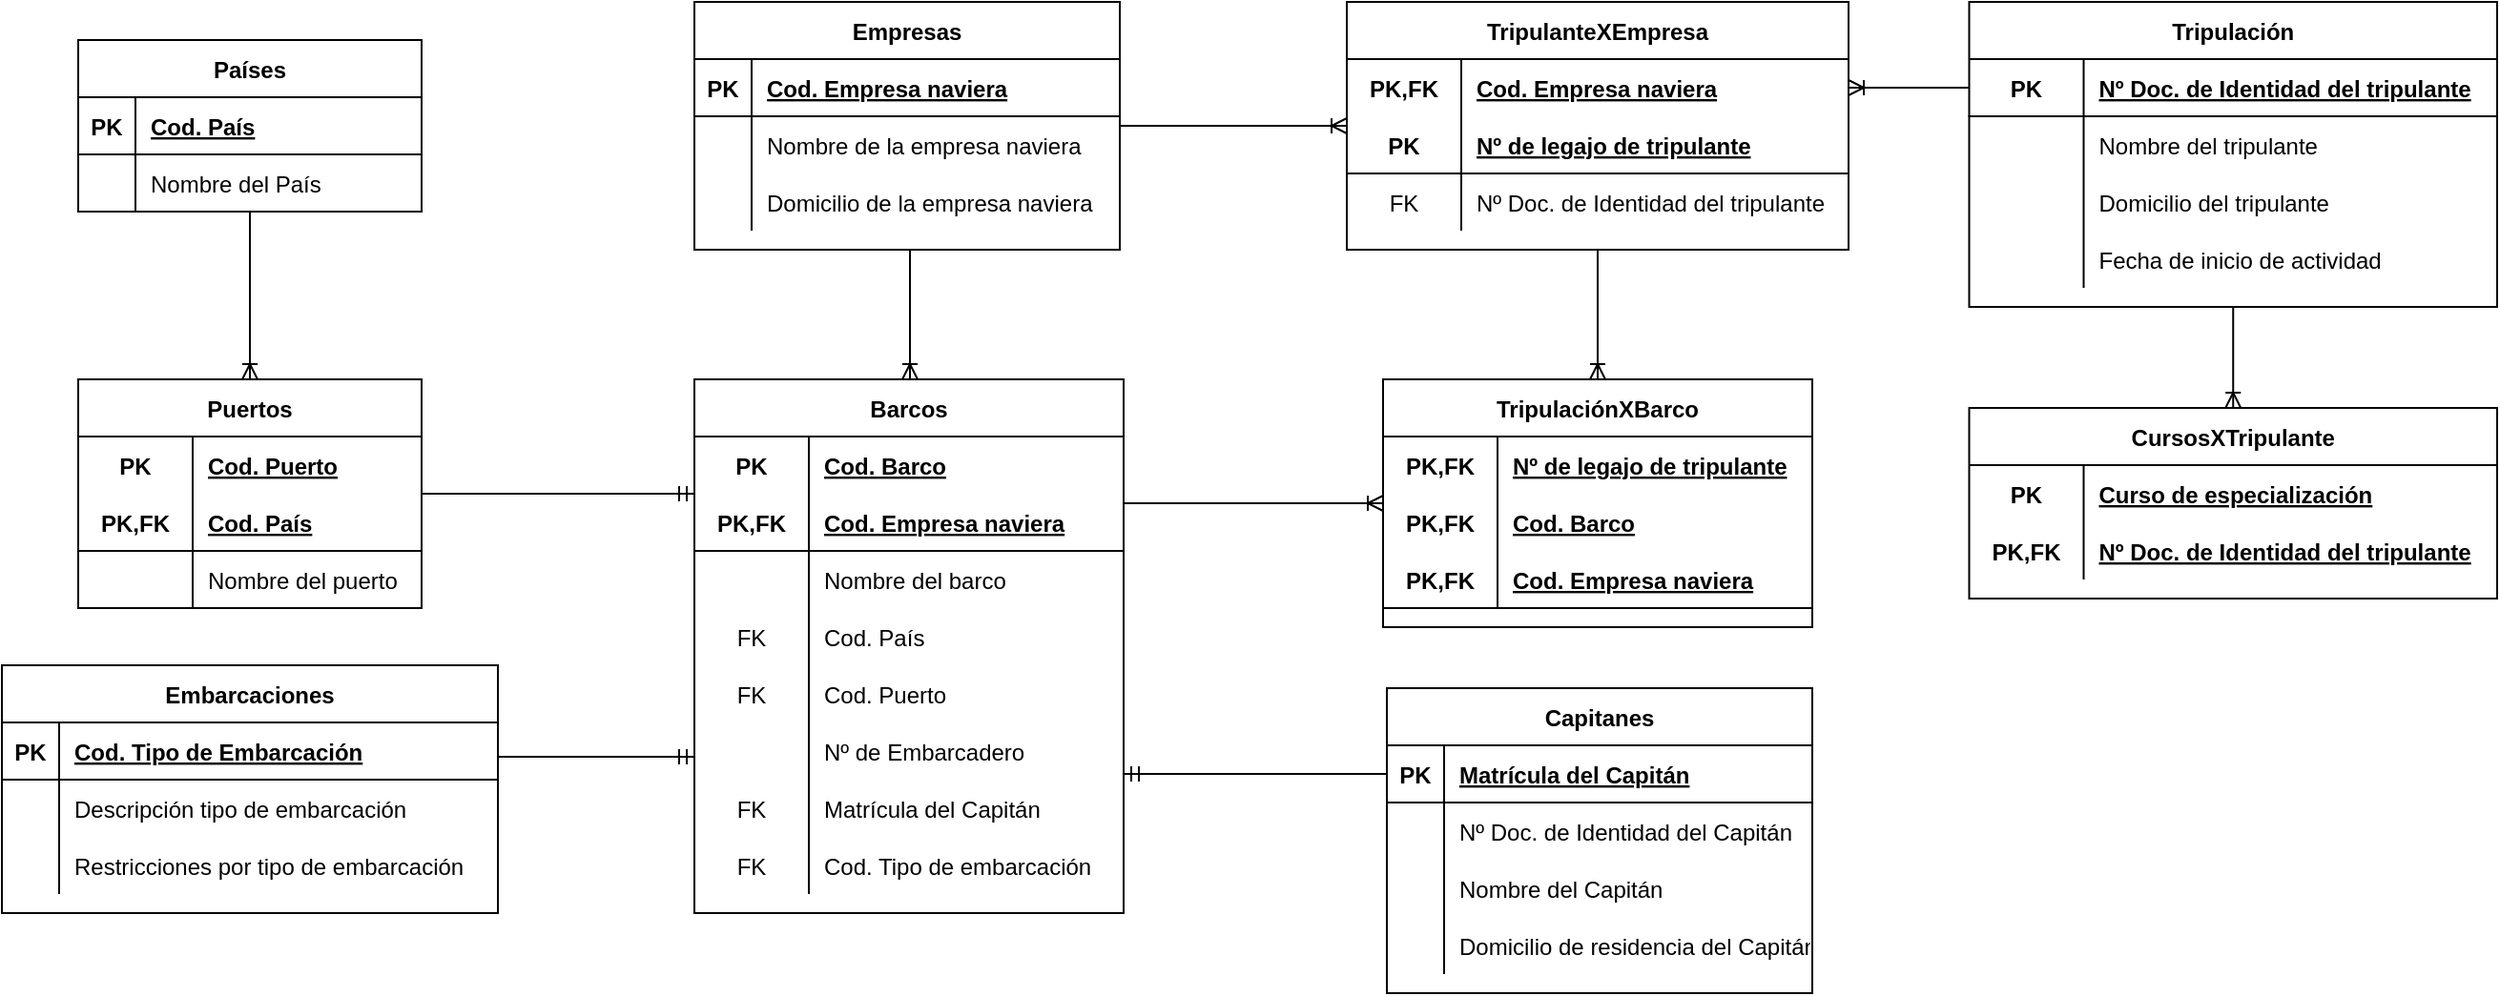 <mxfile version="14.6.0" type="github">
  <diagram id="R2lEEEUBdFMjLlhIrx00" name="Page-1">
    <mxGraphModel dx="1822" dy="1176" grid="0" gridSize="9" guides="1" tooltips="1" connect="1" arrows="1" fold="1" page="0" pageScale="1" pageWidth="850" pageHeight="1100" background="none" math="0" shadow="0" extFonts="Permanent Marker^https://fonts.googleapis.com/css?family=Permanent+Marker">
      <root>
        <mxCell id="0" />
        <mxCell id="1" parent="0" />
        <mxCell id="PJ-6n8jXcff-FLxiBfN3-61" value="Países" style="shape=table;startSize=30;container=1;collapsible=1;childLayout=tableLayout;fixedRows=1;rowLines=0;fontStyle=1;align=center;resizeLast=1;" parent="1" vertex="1">
          <mxGeometry x="-260" y="-88" width="180" height="90" as="geometry" />
        </mxCell>
        <mxCell id="PJ-6n8jXcff-FLxiBfN3-62" value="" style="shape=partialRectangle;collapsible=0;dropTarget=0;pointerEvents=0;fillColor=none;top=0;left=0;bottom=1;right=0;points=[[0,0.5],[1,0.5]];portConstraint=eastwest;" parent="PJ-6n8jXcff-FLxiBfN3-61" vertex="1">
          <mxGeometry y="30" width="180" height="30" as="geometry" />
        </mxCell>
        <mxCell id="PJ-6n8jXcff-FLxiBfN3-63" value="PK" style="shape=partialRectangle;connectable=0;fillColor=none;top=0;left=0;bottom=0;right=0;fontStyle=1;overflow=hidden;" parent="PJ-6n8jXcff-FLxiBfN3-62" vertex="1">
          <mxGeometry width="30" height="30" as="geometry" />
        </mxCell>
        <mxCell id="PJ-6n8jXcff-FLxiBfN3-64" value="Cod. País" style="shape=partialRectangle;connectable=0;fillColor=none;top=0;left=0;bottom=0;right=0;align=left;spacingLeft=6;fontStyle=5;overflow=hidden;" parent="PJ-6n8jXcff-FLxiBfN3-62" vertex="1">
          <mxGeometry x="30" width="150" height="30" as="geometry" />
        </mxCell>
        <mxCell id="PJ-6n8jXcff-FLxiBfN3-65" value="" style="shape=partialRectangle;collapsible=0;dropTarget=0;pointerEvents=0;fillColor=none;top=0;left=0;bottom=0;right=0;points=[[0,0.5],[1,0.5]];portConstraint=eastwest;" parent="PJ-6n8jXcff-FLxiBfN3-61" vertex="1">
          <mxGeometry y="60" width="180" height="30" as="geometry" />
        </mxCell>
        <mxCell id="PJ-6n8jXcff-FLxiBfN3-66" value="" style="shape=partialRectangle;connectable=0;fillColor=none;top=0;left=0;bottom=0;right=0;editable=1;overflow=hidden;" parent="PJ-6n8jXcff-FLxiBfN3-65" vertex="1">
          <mxGeometry width="30" height="30" as="geometry" />
        </mxCell>
        <mxCell id="PJ-6n8jXcff-FLxiBfN3-67" value="Nombre del País" style="shape=partialRectangle;connectable=0;fillColor=none;top=0;left=0;bottom=0;right=0;align=left;spacingLeft=6;overflow=hidden;" parent="PJ-6n8jXcff-FLxiBfN3-65" vertex="1">
          <mxGeometry x="30" width="150" height="30" as="geometry" />
        </mxCell>
        <mxCell id="RGW5aQLPj-XnxgQfSlTx-44" style="edgeStyle=orthogonalEdgeStyle;rounded=0;orthogonalLoop=1;jettySize=auto;html=1;startArrow=none;startFill=0;endArrow=ERmandOne;endFill=0;" edge="1" parent="1" source="PJ-6n8jXcff-FLxiBfN3-115" target="PJ-6n8jXcff-FLxiBfN3-143">
          <mxGeometry relative="1" as="geometry">
            <Array as="points">
              <mxPoint x="45" y="150" />
              <mxPoint x="45" y="150" />
            </Array>
          </mxGeometry>
        </mxCell>
        <mxCell id="PJ-6n8jXcff-FLxiBfN3-115" value="Puertos" style="shape=table;startSize=30;container=1;collapsible=1;childLayout=tableLayout;fixedRows=1;rowLines=0;fontStyle=1;align=center;resizeLast=1;" parent="1" vertex="1">
          <mxGeometry x="-260" y="90" width="180" height="120" as="geometry" />
        </mxCell>
        <mxCell id="PJ-6n8jXcff-FLxiBfN3-116" value="" style="shape=partialRectangle;collapsible=0;dropTarget=0;pointerEvents=0;fillColor=none;top=0;left=0;bottom=0;right=0;points=[[0,0.5],[1,0.5]];portConstraint=eastwest;" parent="PJ-6n8jXcff-FLxiBfN3-115" vertex="1">
          <mxGeometry y="30" width="180" height="30" as="geometry" />
        </mxCell>
        <mxCell id="PJ-6n8jXcff-FLxiBfN3-117" value="PK" style="shape=partialRectangle;connectable=0;fillColor=none;top=0;left=0;bottom=0;right=0;fontStyle=1;overflow=hidden;" parent="PJ-6n8jXcff-FLxiBfN3-116" vertex="1">
          <mxGeometry width="60" height="30" as="geometry" />
        </mxCell>
        <mxCell id="PJ-6n8jXcff-FLxiBfN3-118" value="Cod. Puerto" style="shape=partialRectangle;connectable=0;fillColor=none;top=0;left=0;bottom=0;right=0;align=left;spacingLeft=6;fontStyle=5;overflow=hidden;" parent="PJ-6n8jXcff-FLxiBfN3-116" vertex="1">
          <mxGeometry x="60" width="120" height="30" as="geometry" />
        </mxCell>
        <mxCell id="PJ-6n8jXcff-FLxiBfN3-119" value="" style="shape=partialRectangle;collapsible=0;dropTarget=0;pointerEvents=0;fillColor=none;top=0;left=0;bottom=1;right=0;points=[[0,0.5],[1,0.5]];portConstraint=eastwest;" parent="PJ-6n8jXcff-FLxiBfN3-115" vertex="1">
          <mxGeometry y="60" width="180" height="30" as="geometry" />
        </mxCell>
        <mxCell id="PJ-6n8jXcff-FLxiBfN3-120" value="PK,FK" style="shape=partialRectangle;connectable=0;fillColor=none;top=0;left=0;bottom=0;right=0;fontStyle=1;overflow=hidden;" parent="PJ-6n8jXcff-FLxiBfN3-119" vertex="1">
          <mxGeometry width="60" height="30" as="geometry" />
        </mxCell>
        <mxCell id="PJ-6n8jXcff-FLxiBfN3-121" value="Cod. País" style="shape=partialRectangle;connectable=0;fillColor=none;top=0;left=0;bottom=0;right=0;align=left;spacingLeft=6;fontStyle=5;overflow=hidden;" parent="PJ-6n8jXcff-FLxiBfN3-119" vertex="1">
          <mxGeometry x="60" width="120" height="30" as="geometry" />
        </mxCell>
        <mxCell id="PJ-6n8jXcff-FLxiBfN3-122" value="" style="shape=partialRectangle;collapsible=0;dropTarget=0;pointerEvents=0;fillColor=none;top=0;left=0;bottom=0;right=0;points=[[0,0.5],[1,0.5]];portConstraint=eastwest;" parent="PJ-6n8jXcff-FLxiBfN3-115" vertex="1">
          <mxGeometry y="90" width="180" height="30" as="geometry" />
        </mxCell>
        <mxCell id="PJ-6n8jXcff-FLxiBfN3-123" value="" style="shape=partialRectangle;connectable=0;fillColor=none;top=0;left=0;bottom=0;right=0;editable=1;overflow=hidden;" parent="PJ-6n8jXcff-FLxiBfN3-122" vertex="1">
          <mxGeometry width="60" height="30" as="geometry" />
        </mxCell>
        <mxCell id="PJ-6n8jXcff-FLxiBfN3-124" value="Nombre del puerto" style="shape=partialRectangle;connectable=0;fillColor=none;top=0;left=0;bottom=0;right=0;align=left;spacingLeft=6;overflow=hidden;" parent="PJ-6n8jXcff-FLxiBfN3-122" vertex="1">
          <mxGeometry x="60" width="120" height="30" as="geometry" />
        </mxCell>
        <mxCell id="RGW5aQLPj-XnxgQfSlTx-45" style="edgeStyle=orthogonalEdgeStyle;rounded=0;orthogonalLoop=1;jettySize=auto;html=1;startArrow=none;startFill=0;endArrow=ERmandOne;endFill=0;" edge="1" parent="1" source="PJ-6n8jXcff-FLxiBfN3-129" target="PJ-6n8jXcff-FLxiBfN3-143">
          <mxGeometry relative="1" as="geometry">
            <Array as="points">
              <mxPoint x="18" y="288" />
              <mxPoint x="18" y="288" />
            </Array>
          </mxGeometry>
        </mxCell>
        <mxCell id="PJ-6n8jXcff-FLxiBfN3-129" value="Embarcaciones" style="shape=table;startSize=30;container=1;collapsible=1;childLayout=tableLayout;fixedRows=1;rowLines=0;fontStyle=1;align=center;resizeLast=1;" parent="1" vertex="1">
          <mxGeometry x="-300" y="240" width="260" height="130" as="geometry" />
        </mxCell>
        <mxCell id="PJ-6n8jXcff-FLxiBfN3-130" value="" style="shape=partialRectangle;collapsible=0;dropTarget=0;pointerEvents=0;fillColor=none;top=0;left=0;bottom=1;right=0;points=[[0,0.5],[1,0.5]];portConstraint=eastwest;" parent="PJ-6n8jXcff-FLxiBfN3-129" vertex="1">
          <mxGeometry y="30" width="260" height="30" as="geometry" />
        </mxCell>
        <mxCell id="PJ-6n8jXcff-FLxiBfN3-131" value="PK" style="shape=partialRectangle;connectable=0;fillColor=none;top=0;left=0;bottom=0;right=0;fontStyle=1;overflow=hidden;" parent="PJ-6n8jXcff-FLxiBfN3-130" vertex="1">
          <mxGeometry width="30" height="30" as="geometry" />
        </mxCell>
        <mxCell id="PJ-6n8jXcff-FLxiBfN3-132" value="Cod. Tipo de Embarcación" style="shape=partialRectangle;connectable=0;fillColor=none;top=0;left=0;bottom=0;right=0;align=left;spacingLeft=6;fontStyle=5;overflow=hidden;" parent="PJ-6n8jXcff-FLxiBfN3-130" vertex="1">
          <mxGeometry x="30" width="230" height="30" as="geometry" />
        </mxCell>
        <mxCell id="PJ-6n8jXcff-FLxiBfN3-133" value="" style="shape=partialRectangle;collapsible=0;dropTarget=0;pointerEvents=0;fillColor=none;top=0;left=0;bottom=0;right=0;points=[[0,0.5],[1,0.5]];portConstraint=eastwest;" parent="PJ-6n8jXcff-FLxiBfN3-129" vertex="1">
          <mxGeometry y="60" width="260" height="30" as="geometry" />
        </mxCell>
        <mxCell id="PJ-6n8jXcff-FLxiBfN3-134" value="" style="shape=partialRectangle;connectable=0;fillColor=none;top=0;left=0;bottom=0;right=0;editable=1;overflow=hidden;" parent="PJ-6n8jXcff-FLxiBfN3-133" vertex="1">
          <mxGeometry width="30" height="30" as="geometry" />
        </mxCell>
        <mxCell id="PJ-6n8jXcff-FLxiBfN3-135" value="Descripción tipo de embarcación" style="shape=partialRectangle;connectable=0;fillColor=none;top=0;left=0;bottom=0;right=0;align=left;spacingLeft=6;overflow=hidden;" parent="PJ-6n8jXcff-FLxiBfN3-133" vertex="1">
          <mxGeometry x="30" width="230" height="30" as="geometry" />
        </mxCell>
        <mxCell id="PJ-6n8jXcff-FLxiBfN3-136" value="" style="shape=partialRectangle;collapsible=0;dropTarget=0;pointerEvents=0;fillColor=none;top=0;left=0;bottom=0;right=0;points=[[0,0.5],[1,0.5]];portConstraint=eastwest;" parent="PJ-6n8jXcff-FLxiBfN3-129" vertex="1">
          <mxGeometry y="90" width="260" height="30" as="geometry" />
        </mxCell>
        <mxCell id="PJ-6n8jXcff-FLxiBfN3-137" value="" style="shape=partialRectangle;connectable=0;fillColor=none;top=0;left=0;bottom=0;right=0;editable=1;overflow=hidden;" parent="PJ-6n8jXcff-FLxiBfN3-136" vertex="1">
          <mxGeometry width="30" height="30" as="geometry" />
        </mxCell>
        <mxCell id="PJ-6n8jXcff-FLxiBfN3-138" value="Restricciones por tipo de embarcación" style="shape=partialRectangle;connectable=0;fillColor=none;top=0;left=0;bottom=0;right=0;align=left;spacingLeft=6;overflow=hidden;" parent="PJ-6n8jXcff-FLxiBfN3-136" vertex="1">
          <mxGeometry x="30" width="230" height="30" as="geometry" />
        </mxCell>
        <mxCell id="PJ-6n8jXcff-FLxiBfN3-143" value="Barcos" style="shape=table;startSize=30;container=1;collapsible=1;childLayout=tableLayout;fixedRows=1;rowLines=0;fontStyle=1;align=center;resizeLast=1;" parent="1" vertex="1">
          <mxGeometry x="63" y="90" width="225" height="280" as="geometry" />
        </mxCell>
        <mxCell id="PJ-6n8jXcff-FLxiBfN3-144" value="" style="shape=partialRectangle;collapsible=0;dropTarget=0;pointerEvents=0;fillColor=none;top=0;left=0;bottom=0;right=0;points=[[0,0.5],[1,0.5]];portConstraint=eastwest;" parent="PJ-6n8jXcff-FLxiBfN3-143" vertex="1">
          <mxGeometry y="30" width="225" height="30" as="geometry" />
        </mxCell>
        <mxCell id="PJ-6n8jXcff-FLxiBfN3-145" value="PK" style="shape=partialRectangle;connectable=0;fillColor=none;top=0;left=0;bottom=0;right=0;fontStyle=1;overflow=hidden;" parent="PJ-6n8jXcff-FLxiBfN3-144" vertex="1">
          <mxGeometry width="60" height="30" as="geometry" />
        </mxCell>
        <mxCell id="PJ-6n8jXcff-FLxiBfN3-146" value="Cod. Barco" style="shape=partialRectangle;connectable=0;fillColor=none;top=0;left=0;bottom=0;right=0;align=left;spacingLeft=6;fontStyle=5;overflow=hidden;" parent="PJ-6n8jXcff-FLxiBfN3-144" vertex="1">
          <mxGeometry x="60" width="165" height="30" as="geometry" />
        </mxCell>
        <mxCell id="PJ-6n8jXcff-FLxiBfN3-147" value="" style="shape=partialRectangle;collapsible=0;dropTarget=0;pointerEvents=0;fillColor=none;top=0;left=0;bottom=1;right=0;points=[[0,0.5],[1,0.5]];portConstraint=eastwest;" parent="PJ-6n8jXcff-FLxiBfN3-143" vertex="1">
          <mxGeometry y="60" width="225" height="30" as="geometry" />
        </mxCell>
        <mxCell id="PJ-6n8jXcff-FLxiBfN3-148" value="PK,FK" style="shape=partialRectangle;connectable=0;fillColor=none;top=0;left=0;bottom=0;right=0;fontStyle=1;overflow=hidden;" parent="PJ-6n8jXcff-FLxiBfN3-147" vertex="1">
          <mxGeometry width="60" height="30" as="geometry" />
        </mxCell>
        <mxCell id="PJ-6n8jXcff-FLxiBfN3-149" value="Cod. Empresa naviera" style="shape=partialRectangle;connectable=0;fillColor=none;top=0;left=0;bottom=0;right=0;align=left;spacingLeft=6;fontStyle=5;overflow=hidden;" parent="PJ-6n8jXcff-FLxiBfN3-147" vertex="1">
          <mxGeometry x="60" width="165" height="30" as="geometry" />
        </mxCell>
        <mxCell id="PJ-6n8jXcff-FLxiBfN3-150" value="" style="shape=partialRectangle;collapsible=0;dropTarget=0;pointerEvents=0;fillColor=none;top=0;left=0;bottom=0;right=0;points=[[0,0.5],[1,0.5]];portConstraint=eastwest;" parent="PJ-6n8jXcff-FLxiBfN3-143" vertex="1">
          <mxGeometry y="90" width="225" height="30" as="geometry" />
        </mxCell>
        <mxCell id="PJ-6n8jXcff-FLxiBfN3-151" value="" style="shape=partialRectangle;connectable=0;fillColor=none;top=0;left=0;bottom=0;right=0;editable=1;overflow=hidden;" parent="PJ-6n8jXcff-FLxiBfN3-150" vertex="1">
          <mxGeometry width="60" height="30" as="geometry" />
        </mxCell>
        <mxCell id="PJ-6n8jXcff-FLxiBfN3-152" value="Nombre del barco" style="shape=partialRectangle;connectable=0;fillColor=none;top=0;left=0;bottom=0;right=0;align=left;spacingLeft=6;overflow=hidden;" parent="PJ-6n8jXcff-FLxiBfN3-150" vertex="1">
          <mxGeometry x="60" width="165" height="30" as="geometry" />
        </mxCell>
        <mxCell id="PJ-6n8jXcff-FLxiBfN3-153" value="" style="shape=partialRectangle;collapsible=0;dropTarget=0;pointerEvents=0;fillColor=none;top=0;left=0;bottom=0;right=0;points=[[0,0.5],[1,0.5]];portConstraint=eastwest;" parent="PJ-6n8jXcff-FLxiBfN3-143" vertex="1">
          <mxGeometry y="120" width="225" height="30" as="geometry" />
        </mxCell>
        <mxCell id="PJ-6n8jXcff-FLxiBfN3-154" value="FK" style="shape=partialRectangle;connectable=0;fillColor=none;top=0;left=0;bottom=0;right=0;editable=1;overflow=hidden;" parent="PJ-6n8jXcff-FLxiBfN3-153" vertex="1">
          <mxGeometry width="60" height="30" as="geometry" />
        </mxCell>
        <mxCell id="PJ-6n8jXcff-FLxiBfN3-155" value="Cod. País" style="shape=partialRectangle;connectable=0;fillColor=none;top=0;left=0;bottom=0;right=0;align=left;spacingLeft=6;overflow=hidden;" parent="PJ-6n8jXcff-FLxiBfN3-153" vertex="1">
          <mxGeometry x="60" width="165" height="30" as="geometry" />
        </mxCell>
        <mxCell id="PJ-6n8jXcff-FLxiBfN3-171" style="shape=partialRectangle;collapsible=0;dropTarget=0;pointerEvents=0;fillColor=none;top=0;left=0;bottom=0;right=0;points=[[0,0.5],[1,0.5]];portConstraint=eastwest;" parent="PJ-6n8jXcff-FLxiBfN3-143" vertex="1">
          <mxGeometry y="150" width="225" height="30" as="geometry" />
        </mxCell>
        <mxCell id="PJ-6n8jXcff-FLxiBfN3-172" value="FK" style="shape=partialRectangle;connectable=0;fillColor=none;top=0;left=0;bottom=0;right=0;editable=1;overflow=hidden;" parent="PJ-6n8jXcff-FLxiBfN3-171" vertex="1">
          <mxGeometry width="60" height="30" as="geometry" />
        </mxCell>
        <mxCell id="PJ-6n8jXcff-FLxiBfN3-173" value="Cod. Puerto" style="shape=partialRectangle;connectable=0;fillColor=none;top=0;left=0;bottom=0;right=0;align=left;spacingLeft=6;overflow=hidden;" parent="PJ-6n8jXcff-FLxiBfN3-171" vertex="1">
          <mxGeometry x="60" width="165" height="30" as="geometry" />
        </mxCell>
        <mxCell id="PJ-6n8jXcff-FLxiBfN3-168" style="shape=partialRectangle;collapsible=0;dropTarget=0;pointerEvents=0;fillColor=none;top=0;left=0;bottom=0;right=0;points=[[0,0.5],[1,0.5]];portConstraint=eastwest;" parent="PJ-6n8jXcff-FLxiBfN3-143" vertex="1">
          <mxGeometry y="180" width="225" height="30" as="geometry" />
        </mxCell>
        <mxCell id="PJ-6n8jXcff-FLxiBfN3-169" style="shape=partialRectangle;connectable=0;fillColor=none;top=0;left=0;bottom=0;right=0;editable=1;overflow=hidden;" parent="PJ-6n8jXcff-FLxiBfN3-168" vertex="1">
          <mxGeometry width="60" height="30" as="geometry" />
        </mxCell>
        <mxCell id="PJ-6n8jXcff-FLxiBfN3-170" value="Nº de Embarcadero" style="shape=partialRectangle;connectable=0;fillColor=none;top=0;left=0;bottom=0;right=0;align=left;spacingLeft=6;overflow=hidden;" parent="PJ-6n8jXcff-FLxiBfN3-168" vertex="1">
          <mxGeometry x="60" width="165" height="30" as="geometry" />
        </mxCell>
        <mxCell id="PJ-6n8jXcff-FLxiBfN3-165" style="shape=partialRectangle;collapsible=0;dropTarget=0;pointerEvents=0;fillColor=none;top=0;left=0;bottom=0;right=0;points=[[0,0.5],[1,0.5]];portConstraint=eastwest;" parent="PJ-6n8jXcff-FLxiBfN3-143" vertex="1">
          <mxGeometry y="210" width="225" height="30" as="geometry" />
        </mxCell>
        <mxCell id="PJ-6n8jXcff-FLxiBfN3-166" value="FK" style="shape=partialRectangle;connectable=0;fillColor=none;top=0;left=0;bottom=0;right=0;editable=1;overflow=hidden;" parent="PJ-6n8jXcff-FLxiBfN3-165" vertex="1">
          <mxGeometry width="60" height="30" as="geometry" />
        </mxCell>
        <mxCell id="PJ-6n8jXcff-FLxiBfN3-167" value="Matrícula del Capitán" style="shape=partialRectangle;connectable=0;fillColor=none;top=0;left=0;bottom=0;right=0;align=left;spacingLeft=6;overflow=hidden;" parent="PJ-6n8jXcff-FLxiBfN3-165" vertex="1">
          <mxGeometry x="60" width="165" height="30" as="geometry" />
        </mxCell>
        <mxCell id="PJ-6n8jXcff-FLxiBfN3-162" style="shape=partialRectangle;collapsible=0;dropTarget=0;pointerEvents=0;fillColor=none;top=0;left=0;bottom=0;right=0;points=[[0,0.5],[1,0.5]];portConstraint=eastwest;" parent="PJ-6n8jXcff-FLxiBfN3-143" vertex="1">
          <mxGeometry y="240" width="225" height="30" as="geometry" />
        </mxCell>
        <mxCell id="PJ-6n8jXcff-FLxiBfN3-163" value="FK" style="shape=partialRectangle;connectable=0;fillColor=none;top=0;left=0;bottom=0;right=0;editable=1;overflow=hidden;" parent="PJ-6n8jXcff-FLxiBfN3-162" vertex="1">
          <mxGeometry width="60" height="30" as="geometry" />
        </mxCell>
        <mxCell id="PJ-6n8jXcff-FLxiBfN3-164" value="Cod. Tipo de embarcación" style="shape=partialRectangle;connectable=0;fillColor=none;top=0;left=0;bottom=0;right=0;align=left;spacingLeft=6;overflow=hidden;" parent="PJ-6n8jXcff-FLxiBfN3-162" vertex="1">
          <mxGeometry x="60" width="165" height="30" as="geometry" />
        </mxCell>
        <mxCell id="RGW5aQLPj-XnxgQfSlTx-39" style="edgeStyle=orthogonalEdgeStyle;rounded=0;orthogonalLoop=1;jettySize=auto;html=1;endArrow=ERoneToMany;endFill=0;" edge="1" parent="1" source="PJ-6n8jXcff-FLxiBfN3-175" target="RGW5aQLPj-XnxgQfSlTx-26">
          <mxGeometry relative="1" as="geometry" />
        </mxCell>
        <mxCell id="PJ-6n8jXcff-FLxiBfN3-175" value="Empresas" style="shape=table;startSize=30;container=1;collapsible=1;childLayout=tableLayout;fixedRows=1;rowLines=0;fontStyle=1;align=center;resizeLast=1;" parent="1" vertex="1">
          <mxGeometry x="63" y="-108" width="223" height="130" as="geometry" />
        </mxCell>
        <mxCell id="PJ-6n8jXcff-FLxiBfN3-176" value="" style="shape=partialRectangle;collapsible=0;dropTarget=0;pointerEvents=0;fillColor=none;top=0;left=0;bottom=1;right=0;points=[[0,0.5],[1,0.5]];portConstraint=eastwest;" parent="PJ-6n8jXcff-FLxiBfN3-175" vertex="1">
          <mxGeometry y="30" width="223" height="30" as="geometry" />
        </mxCell>
        <mxCell id="PJ-6n8jXcff-FLxiBfN3-177" value="PK" style="shape=partialRectangle;connectable=0;fillColor=none;top=0;left=0;bottom=0;right=0;fontStyle=1;overflow=hidden;" parent="PJ-6n8jXcff-FLxiBfN3-176" vertex="1">
          <mxGeometry width="30" height="30" as="geometry" />
        </mxCell>
        <mxCell id="PJ-6n8jXcff-FLxiBfN3-178" value="Cod. Empresa naviera" style="shape=partialRectangle;connectable=0;fillColor=none;top=0;left=0;bottom=0;right=0;align=left;spacingLeft=6;fontStyle=5;overflow=hidden;" parent="PJ-6n8jXcff-FLxiBfN3-176" vertex="1">
          <mxGeometry x="30" width="193" height="30" as="geometry" />
        </mxCell>
        <mxCell id="PJ-6n8jXcff-FLxiBfN3-179" value="" style="shape=partialRectangle;collapsible=0;dropTarget=0;pointerEvents=0;fillColor=none;top=0;left=0;bottom=0;right=0;points=[[0,0.5],[1,0.5]];portConstraint=eastwest;" parent="PJ-6n8jXcff-FLxiBfN3-175" vertex="1">
          <mxGeometry y="60" width="223" height="30" as="geometry" />
        </mxCell>
        <mxCell id="PJ-6n8jXcff-FLxiBfN3-180" value="" style="shape=partialRectangle;connectable=0;fillColor=none;top=0;left=0;bottom=0;right=0;editable=1;overflow=hidden;" parent="PJ-6n8jXcff-FLxiBfN3-179" vertex="1">
          <mxGeometry width="30" height="30" as="geometry" />
        </mxCell>
        <mxCell id="PJ-6n8jXcff-FLxiBfN3-181" value="Nombre de la empresa naviera" style="shape=partialRectangle;connectable=0;fillColor=none;top=0;left=0;bottom=0;right=0;align=left;spacingLeft=6;overflow=hidden;" parent="PJ-6n8jXcff-FLxiBfN3-179" vertex="1">
          <mxGeometry x="30" width="193" height="30" as="geometry" />
        </mxCell>
        <mxCell id="PJ-6n8jXcff-FLxiBfN3-182" value="" style="shape=partialRectangle;collapsible=0;dropTarget=0;pointerEvents=0;fillColor=none;top=0;left=0;bottom=0;right=0;points=[[0,0.5],[1,0.5]];portConstraint=eastwest;" parent="PJ-6n8jXcff-FLxiBfN3-175" vertex="1">
          <mxGeometry y="90" width="223" height="30" as="geometry" />
        </mxCell>
        <mxCell id="PJ-6n8jXcff-FLxiBfN3-183" value="" style="shape=partialRectangle;connectable=0;fillColor=none;top=0;left=0;bottom=0;right=0;editable=1;overflow=hidden;" parent="PJ-6n8jXcff-FLxiBfN3-182" vertex="1">
          <mxGeometry width="30" height="30" as="geometry" />
        </mxCell>
        <mxCell id="PJ-6n8jXcff-FLxiBfN3-184" value="Domicilio de la empresa naviera" style="shape=partialRectangle;connectable=0;fillColor=none;top=0;left=0;bottom=0;right=0;align=left;spacingLeft=6;overflow=hidden;" parent="PJ-6n8jXcff-FLxiBfN3-182" vertex="1">
          <mxGeometry x="30" width="193" height="30" as="geometry" />
        </mxCell>
        <mxCell id="PJ-6n8jXcff-FLxiBfN3-220" value="TripulaciónXBarco" style="shape=table;startSize=30;container=1;collapsible=1;childLayout=tableLayout;fixedRows=1;rowLines=0;fontStyle=1;align=center;resizeLast=1;" parent="1" vertex="1">
          <mxGeometry x="424" y="90" width="225" height="130" as="geometry" />
        </mxCell>
        <mxCell id="PJ-6n8jXcff-FLxiBfN3-221" value="" style="shape=partialRectangle;collapsible=0;dropTarget=0;pointerEvents=0;fillColor=none;top=0;left=0;bottom=0;right=0;points=[[0,0.5],[1,0.5]];portConstraint=eastwest;" parent="PJ-6n8jXcff-FLxiBfN3-220" vertex="1">
          <mxGeometry y="30" width="225" height="30" as="geometry" />
        </mxCell>
        <mxCell id="PJ-6n8jXcff-FLxiBfN3-222" value="PK,FK" style="shape=partialRectangle;connectable=0;fillColor=none;top=0;left=0;bottom=0;right=0;fontStyle=1;overflow=hidden;" parent="PJ-6n8jXcff-FLxiBfN3-221" vertex="1">
          <mxGeometry width="60" height="30" as="geometry" />
        </mxCell>
        <mxCell id="PJ-6n8jXcff-FLxiBfN3-223" value="Nº de legajo de tripulante" style="shape=partialRectangle;connectable=0;fillColor=none;top=0;left=0;bottom=0;right=0;align=left;spacingLeft=6;fontStyle=5;overflow=hidden;" parent="PJ-6n8jXcff-FLxiBfN3-221" vertex="1">
          <mxGeometry x="60" width="165" height="30" as="geometry" />
        </mxCell>
        <mxCell id="PJ-6n8jXcff-FLxiBfN3-236" style="shape=partialRectangle;collapsible=0;dropTarget=0;pointerEvents=0;fillColor=none;top=0;left=0;bottom=0;right=0;points=[[0,0.5],[1,0.5]];portConstraint=eastwest;" parent="PJ-6n8jXcff-FLxiBfN3-220" vertex="1">
          <mxGeometry y="60" width="225" height="30" as="geometry" />
        </mxCell>
        <mxCell id="PJ-6n8jXcff-FLxiBfN3-237" value="PK,FK" style="shape=partialRectangle;connectable=0;fillColor=none;top=0;left=0;bottom=0;right=0;fontStyle=1;overflow=hidden;" parent="PJ-6n8jXcff-FLxiBfN3-236" vertex="1">
          <mxGeometry width="60" height="30" as="geometry" />
        </mxCell>
        <mxCell id="PJ-6n8jXcff-FLxiBfN3-238" value="Cod. Barco" style="shape=partialRectangle;connectable=0;fillColor=none;top=0;left=0;bottom=0;right=0;align=left;spacingLeft=6;fontStyle=5;overflow=hidden;" parent="PJ-6n8jXcff-FLxiBfN3-236" vertex="1">
          <mxGeometry x="60" width="165" height="30" as="geometry" />
        </mxCell>
        <mxCell id="PJ-6n8jXcff-FLxiBfN3-224" value="" style="shape=partialRectangle;collapsible=0;dropTarget=0;pointerEvents=0;fillColor=none;top=0;left=0;bottom=1;right=0;points=[[0,0.5],[1,0.5]];portConstraint=eastwest;" parent="PJ-6n8jXcff-FLxiBfN3-220" vertex="1">
          <mxGeometry y="90" width="225" height="30" as="geometry" />
        </mxCell>
        <mxCell id="PJ-6n8jXcff-FLxiBfN3-225" value="PK,FK" style="shape=partialRectangle;connectable=0;fillColor=none;top=0;left=0;bottom=0;right=0;fontStyle=1;overflow=hidden;" parent="PJ-6n8jXcff-FLxiBfN3-224" vertex="1">
          <mxGeometry width="60" height="30" as="geometry" />
        </mxCell>
        <mxCell id="PJ-6n8jXcff-FLxiBfN3-226" value="Cod. Empresa naviera" style="shape=partialRectangle;connectable=0;fillColor=none;top=0;left=0;bottom=0;right=0;align=left;spacingLeft=6;fontStyle=5;overflow=hidden;" parent="PJ-6n8jXcff-FLxiBfN3-224" vertex="1">
          <mxGeometry x="60" width="165" height="30" as="geometry" />
        </mxCell>
        <mxCell id="PJ-6n8jXcff-FLxiBfN3-239" value="CursosXTripulante" style="shape=table;startSize=30;container=1;collapsible=1;childLayout=tableLayout;fixedRows=1;rowLines=0;fontStyle=1;align=center;resizeLast=1;" parent="1" vertex="1">
          <mxGeometry x="731.25" y="105" width="276.75" height="100" as="geometry" />
        </mxCell>
        <mxCell id="PJ-6n8jXcff-FLxiBfN3-240" value="" style="shape=partialRectangle;collapsible=0;dropTarget=0;pointerEvents=0;fillColor=none;top=0;left=0;bottom=0;right=0;points=[[0,0.5],[1,0.5]];portConstraint=eastwest;" parent="PJ-6n8jXcff-FLxiBfN3-239" vertex="1">
          <mxGeometry y="30" width="276.75" height="30" as="geometry" />
        </mxCell>
        <mxCell id="PJ-6n8jXcff-FLxiBfN3-241" value="PK" style="shape=partialRectangle;connectable=0;fillColor=none;top=0;left=0;bottom=0;right=0;fontStyle=1;overflow=hidden;" parent="PJ-6n8jXcff-FLxiBfN3-240" vertex="1">
          <mxGeometry width="60" height="30" as="geometry" />
        </mxCell>
        <mxCell id="PJ-6n8jXcff-FLxiBfN3-242" value="Curso de especialización" style="shape=partialRectangle;connectable=0;fillColor=none;top=0;left=0;bottom=0;right=0;align=left;spacingLeft=6;fontStyle=5;overflow=hidden;" parent="PJ-6n8jXcff-FLxiBfN3-240" vertex="1">
          <mxGeometry x="60" width="216.75" height="30" as="geometry" />
        </mxCell>
        <mxCell id="PJ-6n8jXcff-FLxiBfN3-252" style="shape=partialRectangle;collapsible=0;dropTarget=0;pointerEvents=0;fillColor=none;top=0;left=0;bottom=0;right=0;points=[[0,0.5],[1,0.5]];portConstraint=eastwest;" parent="PJ-6n8jXcff-FLxiBfN3-239" vertex="1">
          <mxGeometry y="60" width="276.75" height="30" as="geometry" />
        </mxCell>
        <mxCell id="PJ-6n8jXcff-FLxiBfN3-253" value="PK,FK" style="shape=partialRectangle;connectable=0;fillColor=none;top=0;left=0;bottom=0;right=0;fontStyle=1;overflow=hidden;" parent="PJ-6n8jXcff-FLxiBfN3-252" vertex="1">
          <mxGeometry width="60" height="30" as="geometry" />
        </mxCell>
        <mxCell id="PJ-6n8jXcff-FLxiBfN3-254" value="Nº Doc. de Identidad del tripulante" style="shape=partialRectangle;connectable=0;fillColor=none;top=0;left=0;bottom=0;right=0;align=left;spacingLeft=6;fontStyle=5;overflow=hidden;" parent="PJ-6n8jXcff-FLxiBfN3-252" vertex="1">
          <mxGeometry x="60" width="216.75" height="30" as="geometry" />
        </mxCell>
        <mxCell id="RGW5aQLPj-XnxgQfSlTx-42" style="edgeStyle=orthogonalEdgeStyle;rounded=0;orthogonalLoop=1;jettySize=auto;html=1;endArrow=ERoneToMany;endFill=0;" edge="1" parent="1" source="PJ-6n8jXcff-FLxiBfN3-255" target="PJ-6n8jXcff-FLxiBfN3-239">
          <mxGeometry relative="1" as="geometry" />
        </mxCell>
        <mxCell id="RGW5aQLPj-XnxgQfSlTx-43" style="edgeStyle=orthogonalEdgeStyle;rounded=0;orthogonalLoop=1;jettySize=auto;html=1;endArrow=ERoneToMany;endFill=0;" edge="1" parent="1" source="PJ-6n8jXcff-FLxiBfN3-255" target="RGW5aQLPj-XnxgQfSlTx-26">
          <mxGeometry relative="1" as="geometry">
            <Array as="points">
              <mxPoint x="702" y="-63" />
              <mxPoint x="702" y="-63" />
            </Array>
          </mxGeometry>
        </mxCell>
        <mxCell id="PJ-6n8jXcff-FLxiBfN3-255" value="Tripulación" style="shape=table;startSize=30;container=1;collapsible=1;childLayout=tableLayout;fixedRows=1;rowLines=0;fontStyle=1;align=center;resizeLast=1;" parent="1" vertex="1">
          <mxGeometry x="731.25" y="-108" width="276.75" height="160" as="geometry" />
        </mxCell>
        <mxCell id="PJ-6n8jXcff-FLxiBfN3-259" value="" style="shape=partialRectangle;collapsible=0;dropTarget=0;pointerEvents=0;fillColor=none;top=0;left=0;bottom=1;right=0;points=[[0,0.5],[1,0.5]];portConstraint=eastwest;" parent="PJ-6n8jXcff-FLxiBfN3-255" vertex="1">
          <mxGeometry y="30" width="276.75" height="30" as="geometry" />
        </mxCell>
        <mxCell id="PJ-6n8jXcff-FLxiBfN3-260" value="PK" style="shape=partialRectangle;connectable=0;fillColor=none;top=0;left=0;bottom=0;right=0;fontStyle=1;overflow=hidden;" parent="PJ-6n8jXcff-FLxiBfN3-259" vertex="1">
          <mxGeometry width="60" height="30" as="geometry" />
        </mxCell>
        <mxCell id="PJ-6n8jXcff-FLxiBfN3-261" value="Nº Doc. de Identidad del tripulante" style="shape=partialRectangle;connectable=0;fillColor=none;top=0;left=0;bottom=0;right=0;align=left;spacingLeft=6;fontStyle=5;overflow=hidden;" parent="PJ-6n8jXcff-FLxiBfN3-259" vertex="1">
          <mxGeometry x="60" width="216.75" height="30" as="geometry" />
        </mxCell>
        <mxCell id="PJ-6n8jXcff-FLxiBfN3-262" value="" style="shape=partialRectangle;collapsible=0;dropTarget=0;pointerEvents=0;fillColor=none;top=0;left=0;bottom=0;right=0;points=[[0,0.5],[1,0.5]];portConstraint=eastwest;" parent="PJ-6n8jXcff-FLxiBfN3-255" vertex="1">
          <mxGeometry y="60" width="276.75" height="30" as="geometry" />
        </mxCell>
        <mxCell id="PJ-6n8jXcff-FLxiBfN3-263" value="" style="shape=partialRectangle;connectable=0;fillColor=none;top=0;left=0;bottom=0;right=0;editable=1;overflow=hidden;" parent="PJ-6n8jXcff-FLxiBfN3-262" vertex="1">
          <mxGeometry width="60" height="30" as="geometry" />
        </mxCell>
        <mxCell id="PJ-6n8jXcff-FLxiBfN3-264" value="Nombre del tripulante" style="shape=partialRectangle;connectable=0;fillColor=none;top=0;left=0;bottom=0;right=0;align=left;spacingLeft=6;overflow=hidden;" parent="PJ-6n8jXcff-FLxiBfN3-262" vertex="1">
          <mxGeometry x="60" width="216.75" height="30" as="geometry" />
        </mxCell>
        <mxCell id="PJ-6n8jXcff-FLxiBfN3-268" style="shape=partialRectangle;collapsible=0;dropTarget=0;pointerEvents=0;fillColor=none;top=0;left=0;bottom=0;right=0;points=[[0,0.5],[1,0.5]];portConstraint=eastwest;" parent="PJ-6n8jXcff-FLxiBfN3-255" vertex="1">
          <mxGeometry y="90" width="276.75" height="30" as="geometry" />
        </mxCell>
        <mxCell id="PJ-6n8jXcff-FLxiBfN3-269" style="shape=partialRectangle;connectable=0;fillColor=none;top=0;left=0;bottom=0;right=0;editable=1;overflow=hidden;" parent="PJ-6n8jXcff-FLxiBfN3-268" vertex="1">
          <mxGeometry width="60" height="30" as="geometry" />
        </mxCell>
        <mxCell id="PJ-6n8jXcff-FLxiBfN3-270" value="Domicilio del tripulante" style="shape=partialRectangle;connectable=0;fillColor=none;top=0;left=0;bottom=0;right=0;align=left;spacingLeft=6;overflow=hidden;" parent="PJ-6n8jXcff-FLxiBfN3-268" vertex="1">
          <mxGeometry x="60" width="216.75" height="30" as="geometry" />
        </mxCell>
        <mxCell id="PJ-6n8jXcff-FLxiBfN3-271" style="shape=partialRectangle;collapsible=0;dropTarget=0;pointerEvents=0;fillColor=none;top=0;left=0;bottom=0;right=0;points=[[0,0.5],[1,0.5]];portConstraint=eastwest;" parent="PJ-6n8jXcff-FLxiBfN3-255" vertex="1">
          <mxGeometry y="120" width="276.75" height="30" as="geometry" />
        </mxCell>
        <mxCell id="PJ-6n8jXcff-FLxiBfN3-272" style="shape=partialRectangle;connectable=0;fillColor=none;top=0;left=0;bottom=0;right=0;editable=1;overflow=hidden;" parent="PJ-6n8jXcff-FLxiBfN3-271" vertex="1">
          <mxGeometry width="60" height="30" as="geometry" />
        </mxCell>
        <mxCell id="PJ-6n8jXcff-FLxiBfN3-273" value="Fecha de inicio de actividad" style="shape=partialRectangle;connectable=0;fillColor=none;top=0;left=0;bottom=0;right=0;align=left;spacingLeft=6;overflow=hidden;" parent="PJ-6n8jXcff-FLxiBfN3-271" vertex="1">
          <mxGeometry x="60" width="216.75" height="30" as="geometry" />
        </mxCell>
        <mxCell id="PJ-6n8jXcff-FLxiBfN3-281" value="" style="edgeStyle=orthogonalEdgeStyle;fontSize=12;html=1;endArrow=ERoneToMany;" parent="1" source="PJ-6n8jXcff-FLxiBfN3-143" target="PJ-6n8jXcff-FLxiBfN3-220" edge="1">
          <mxGeometry width="100" height="100" relative="1" as="geometry">
            <mxPoint x="234" y="220" as="sourcePoint" />
            <mxPoint x="334" y="120" as="targetPoint" />
            <Array as="points">
              <mxPoint x="324" y="155" />
              <mxPoint x="324" y="155" />
            </Array>
          </mxGeometry>
        </mxCell>
        <mxCell id="PJ-6n8jXcff-FLxiBfN3-284" value="" style="edgeStyle=orthogonalEdgeStyle;fontSize=12;html=1;endArrow=ERoneToMany;" parent="1" source="PJ-6n8jXcff-FLxiBfN3-61" target="PJ-6n8jXcff-FLxiBfN3-115" edge="1">
          <mxGeometry width="100" height="100" relative="1" as="geometry">
            <mxPoint x="234" y="199" as="sourcePoint" />
            <mxPoint x="334" y="99" as="targetPoint" />
          </mxGeometry>
        </mxCell>
        <mxCell id="PJ-6n8jXcff-FLxiBfN3-290" value="" style="edgeStyle=orthogonalEdgeStyle;fontSize=12;html=1;endArrow=ERoneToMany;" parent="1" source="PJ-6n8jXcff-FLxiBfN3-175" target="PJ-6n8jXcff-FLxiBfN3-143" edge="1">
          <mxGeometry width="100" height="100" relative="1" as="geometry">
            <mxPoint x="234" y="199" as="sourcePoint" />
            <mxPoint x="334" y="99" as="targetPoint" />
            <Array as="points">
              <mxPoint x="176" y="36" />
              <mxPoint x="176" y="36" />
            </Array>
          </mxGeometry>
        </mxCell>
        <mxCell id="RGW5aQLPj-XnxgQfSlTx-41" style="edgeStyle=orthogonalEdgeStyle;rounded=0;orthogonalLoop=1;jettySize=auto;html=1;endArrow=ERmandOne;endFill=0;startArrow=none;startFill=0;" edge="1" parent="1" source="RGW5aQLPj-XnxgQfSlTx-1" target="PJ-6n8jXcff-FLxiBfN3-143">
          <mxGeometry relative="1" as="geometry">
            <Array as="points">
              <mxPoint x="369" y="297" />
              <mxPoint x="369" y="297" />
            </Array>
          </mxGeometry>
        </mxCell>
        <mxCell id="RGW5aQLPj-XnxgQfSlTx-1" value="Capitanes" style="shape=table;startSize=30;container=1;collapsible=1;childLayout=tableLayout;fixedRows=1;rowLines=0;fontStyle=1;align=center;resizeLast=1;" vertex="1" parent="1">
          <mxGeometry x="426" y="252" width="223" height="160" as="geometry" />
        </mxCell>
        <mxCell id="RGW5aQLPj-XnxgQfSlTx-2" value="" style="shape=partialRectangle;collapsible=0;dropTarget=0;pointerEvents=0;fillColor=none;top=0;left=0;bottom=1;right=0;points=[[0,0.5],[1,0.5]];portConstraint=eastwest;" vertex="1" parent="RGW5aQLPj-XnxgQfSlTx-1">
          <mxGeometry y="30" width="223" height="30" as="geometry" />
        </mxCell>
        <mxCell id="RGW5aQLPj-XnxgQfSlTx-3" value="PK" style="shape=partialRectangle;connectable=0;fillColor=none;top=0;left=0;bottom=0;right=0;fontStyle=1;overflow=hidden;" vertex="1" parent="RGW5aQLPj-XnxgQfSlTx-2">
          <mxGeometry width="30" height="30" as="geometry" />
        </mxCell>
        <mxCell id="RGW5aQLPj-XnxgQfSlTx-4" value="Matrícula del Capitán" style="shape=partialRectangle;connectable=0;fillColor=none;top=0;left=0;bottom=0;right=0;align=left;spacingLeft=6;fontStyle=5;overflow=hidden;" vertex="1" parent="RGW5aQLPj-XnxgQfSlTx-2">
          <mxGeometry x="30" width="193" height="30" as="geometry" />
        </mxCell>
        <mxCell id="RGW5aQLPj-XnxgQfSlTx-5" value="" style="shape=partialRectangle;collapsible=0;dropTarget=0;pointerEvents=0;fillColor=none;top=0;left=0;bottom=0;right=0;points=[[0,0.5],[1,0.5]];portConstraint=eastwest;" vertex="1" parent="RGW5aQLPj-XnxgQfSlTx-1">
          <mxGeometry y="60" width="223" height="30" as="geometry" />
        </mxCell>
        <mxCell id="RGW5aQLPj-XnxgQfSlTx-6" value="" style="shape=partialRectangle;connectable=0;fillColor=none;top=0;left=0;bottom=0;right=0;editable=1;overflow=hidden;" vertex="1" parent="RGW5aQLPj-XnxgQfSlTx-5">
          <mxGeometry width="30" height="30" as="geometry" />
        </mxCell>
        <mxCell id="RGW5aQLPj-XnxgQfSlTx-7" value="Nº Doc. de Identidad del Capitán" style="shape=partialRectangle;connectable=0;fillColor=none;top=0;left=0;bottom=0;right=0;align=left;spacingLeft=6;overflow=hidden;" vertex="1" parent="RGW5aQLPj-XnxgQfSlTx-5">
          <mxGeometry x="30" width="193" height="30" as="geometry" />
        </mxCell>
        <mxCell id="RGW5aQLPj-XnxgQfSlTx-8" value="" style="shape=partialRectangle;collapsible=0;dropTarget=0;pointerEvents=0;fillColor=none;top=0;left=0;bottom=0;right=0;points=[[0,0.5],[1,0.5]];portConstraint=eastwest;" vertex="1" parent="RGW5aQLPj-XnxgQfSlTx-1">
          <mxGeometry y="90" width="223" height="30" as="geometry" />
        </mxCell>
        <mxCell id="RGW5aQLPj-XnxgQfSlTx-9" value="" style="shape=partialRectangle;connectable=0;fillColor=none;top=0;left=0;bottom=0;right=0;editable=1;overflow=hidden;" vertex="1" parent="RGW5aQLPj-XnxgQfSlTx-8">
          <mxGeometry width="30" height="30" as="geometry" />
        </mxCell>
        <mxCell id="RGW5aQLPj-XnxgQfSlTx-10" value="Nombre del Capitán" style="shape=partialRectangle;connectable=0;fillColor=none;top=0;left=0;bottom=0;right=0;align=left;spacingLeft=6;overflow=hidden;" vertex="1" parent="RGW5aQLPj-XnxgQfSlTx-8">
          <mxGeometry x="30" width="193" height="30" as="geometry" />
        </mxCell>
        <mxCell id="RGW5aQLPj-XnxgQfSlTx-12" style="shape=partialRectangle;collapsible=0;dropTarget=0;pointerEvents=0;fillColor=none;top=0;left=0;bottom=0;right=0;points=[[0,0.5],[1,0.5]];portConstraint=eastwest;" vertex="1" parent="RGW5aQLPj-XnxgQfSlTx-1">
          <mxGeometry y="120" width="223" height="30" as="geometry" />
        </mxCell>
        <mxCell id="RGW5aQLPj-XnxgQfSlTx-13" style="shape=partialRectangle;connectable=0;fillColor=none;top=0;left=0;bottom=0;right=0;editable=1;overflow=hidden;" vertex="1" parent="RGW5aQLPj-XnxgQfSlTx-12">
          <mxGeometry width="30" height="30" as="geometry" />
        </mxCell>
        <mxCell id="RGW5aQLPj-XnxgQfSlTx-14" value="Domicilio de residencia del Capitán" style="shape=partialRectangle;connectable=0;fillColor=none;top=0;left=0;bottom=0;right=0;align=left;spacingLeft=6;overflow=hidden;" vertex="1" parent="RGW5aQLPj-XnxgQfSlTx-12">
          <mxGeometry x="30" width="193" height="30" as="geometry" />
        </mxCell>
        <mxCell id="RGW5aQLPj-XnxgQfSlTx-40" style="edgeStyle=orthogonalEdgeStyle;rounded=0;orthogonalLoop=1;jettySize=auto;html=1;endArrow=ERoneToMany;endFill=0;" edge="1" parent="1" source="RGW5aQLPj-XnxgQfSlTx-26" target="PJ-6n8jXcff-FLxiBfN3-220">
          <mxGeometry relative="1" as="geometry" />
        </mxCell>
        <mxCell id="RGW5aQLPj-XnxgQfSlTx-26" value="TripulanteXEmpresa" style="shape=table;startSize=30;container=1;collapsible=1;childLayout=tableLayout;fixedRows=1;rowLines=0;fontStyle=1;align=center;resizeLast=1;" vertex="1" parent="1">
          <mxGeometry x="405" y="-108" width="263" height="130" as="geometry" />
        </mxCell>
        <mxCell id="RGW5aQLPj-XnxgQfSlTx-27" value="" style="shape=partialRectangle;collapsible=0;dropTarget=0;pointerEvents=0;fillColor=none;top=0;left=0;bottom=0;right=0;points=[[0,0.5],[1,0.5]];portConstraint=eastwest;" vertex="1" parent="RGW5aQLPj-XnxgQfSlTx-26">
          <mxGeometry y="30" width="263" height="30" as="geometry" />
        </mxCell>
        <mxCell id="RGW5aQLPj-XnxgQfSlTx-28" value="PK,FK" style="shape=partialRectangle;connectable=0;fillColor=none;top=0;left=0;bottom=0;right=0;fontStyle=1;overflow=hidden;" vertex="1" parent="RGW5aQLPj-XnxgQfSlTx-27">
          <mxGeometry width="60" height="30" as="geometry" />
        </mxCell>
        <mxCell id="RGW5aQLPj-XnxgQfSlTx-29" value="Cod. Empresa naviera" style="shape=partialRectangle;connectable=0;fillColor=none;top=0;left=0;bottom=0;right=0;align=left;spacingLeft=6;fontStyle=5;overflow=hidden;" vertex="1" parent="RGW5aQLPj-XnxgQfSlTx-27">
          <mxGeometry x="60" width="203" height="30" as="geometry" />
        </mxCell>
        <mxCell id="RGW5aQLPj-XnxgQfSlTx-30" value="" style="shape=partialRectangle;collapsible=0;dropTarget=0;pointerEvents=0;fillColor=none;top=0;left=0;bottom=1;right=0;points=[[0,0.5],[1,0.5]];portConstraint=eastwest;" vertex="1" parent="RGW5aQLPj-XnxgQfSlTx-26">
          <mxGeometry y="60" width="263" height="30" as="geometry" />
        </mxCell>
        <mxCell id="RGW5aQLPj-XnxgQfSlTx-31" value="PK" style="shape=partialRectangle;connectable=0;fillColor=none;top=0;left=0;bottom=0;right=0;fontStyle=1;overflow=hidden;" vertex="1" parent="RGW5aQLPj-XnxgQfSlTx-30">
          <mxGeometry width="60" height="30" as="geometry" />
        </mxCell>
        <mxCell id="RGW5aQLPj-XnxgQfSlTx-32" value="Nº de legajo de tripulante" style="shape=partialRectangle;connectable=0;fillColor=none;top=0;left=0;bottom=0;right=0;align=left;spacingLeft=6;fontStyle=5;overflow=hidden;" vertex="1" parent="RGW5aQLPj-XnxgQfSlTx-30">
          <mxGeometry x="60" width="203" height="30" as="geometry" />
        </mxCell>
        <mxCell id="RGW5aQLPj-XnxgQfSlTx-33" value="" style="shape=partialRectangle;collapsible=0;dropTarget=0;pointerEvents=0;fillColor=none;top=0;left=0;bottom=0;right=0;points=[[0,0.5],[1,0.5]];portConstraint=eastwest;" vertex="1" parent="RGW5aQLPj-XnxgQfSlTx-26">
          <mxGeometry y="90" width="263" height="30" as="geometry" />
        </mxCell>
        <mxCell id="RGW5aQLPj-XnxgQfSlTx-34" value="FK" style="shape=partialRectangle;connectable=0;fillColor=none;top=0;left=0;bottom=0;right=0;editable=1;overflow=hidden;" vertex="1" parent="RGW5aQLPj-XnxgQfSlTx-33">
          <mxGeometry width="60" height="30" as="geometry" />
        </mxCell>
        <mxCell id="RGW5aQLPj-XnxgQfSlTx-35" value="Nº Doc. de Identidad del tripulante" style="shape=partialRectangle;connectable=0;fillColor=none;top=0;left=0;bottom=0;right=0;align=left;spacingLeft=6;overflow=hidden;" vertex="1" parent="RGW5aQLPj-XnxgQfSlTx-33">
          <mxGeometry x="60" width="203" height="30" as="geometry" />
        </mxCell>
      </root>
    </mxGraphModel>
  </diagram>
</mxfile>
